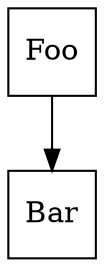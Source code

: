 digraph G {
    splines="FALSE";
    node1 [label="Foo",shape="square"]
    node2 [label="Bar",shape="square"]
    node1 -> node2
}